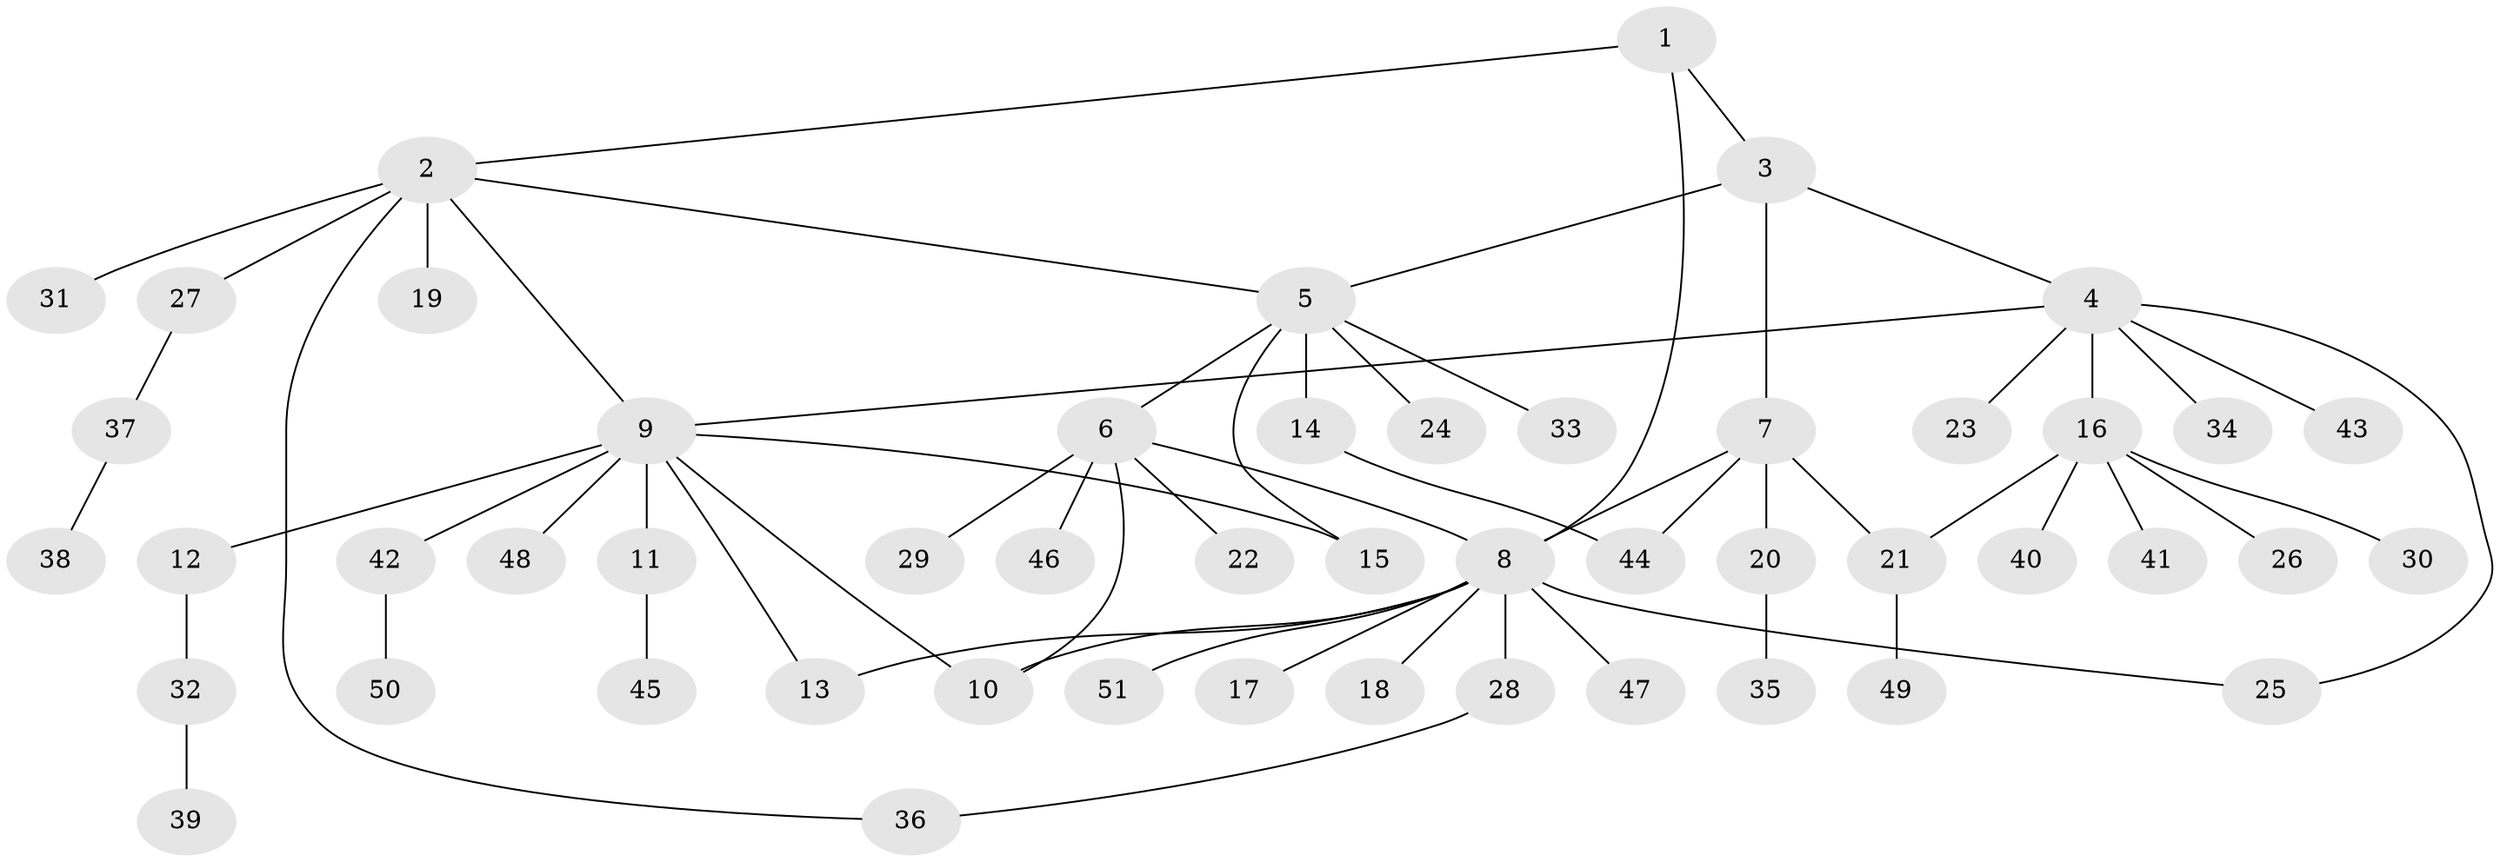 // Generated by graph-tools (version 1.1) at 2025/16/03/09/25 04:16:08]
// undirected, 51 vertices, 62 edges
graph export_dot {
graph [start="1"]
  node [color=gray90,style=filled];
  1;
  2;
  3;
  4;
  5;
  6;
  7;
  8;
  9;
  10;
  11;
  12;
  13;
  14;
  15;
  16;
  17;
  18;
  19;
  20;
  21;
  22;
  23;
  24;
  25;
  26;
  27;
  28;
  29;
  30;
  31;
  32;
  33;
  34;
  35;
  36;
  37;
  38;
  39;
  40;
  41;
  42;
  43;
  44;
  45;
  46;
  47;
  48;
  49;
  50;
  51;
  1 -- 2;
  1 -- 3;
  1 -- 8;
  2 -- 5;
  2 -- 9;
  2 -- 19;
  2 -- 27;
  2 -- 31;
  2 -- 36;
  3 -- 4;
  3 -- 5;
  3 -- 7;
  4 -- 9;
  4 -- 16;
  4 -- 23;
  4 -- 25;
  4 -- 34;
  4 -- 43;
  5 -- 6;
  5 -- 14;
  5 -- 15;
  5 -- 24;
  5 -- 33;
  6 -- 8;
  6 -- 10;
  6 -- 22;
  6 -- 29;
  6 -- 46;
  7 -- 8;
  7 -- 20;
  7 -- 21;
  7 -- 44;
  8 -- 10;
  8 -- 13;
  8 -- 17;
  8 -- 18;
  8 -- 25;
  8 -- 28;
  8 -- 47;
  8 -- 51;
  9 -- 10;
  9 -- 11;
  9 -- 12;
  9 -- 13;
  9 -- 15;
  9 -- 42;
  9 -- 48;
  11 -- 45;
  12 -- 32;
  14 -- 44;
  16 -- 21;
  16 -- 26;
  16 -- 30;
  16 -- 40;
  16 -- 41;
  20 -- 35;
  21 -- 49;
  27 -- 37;
  28 -- 36;
  32 -- 39;
  37 -- 38;
  42 -- 50;
}
